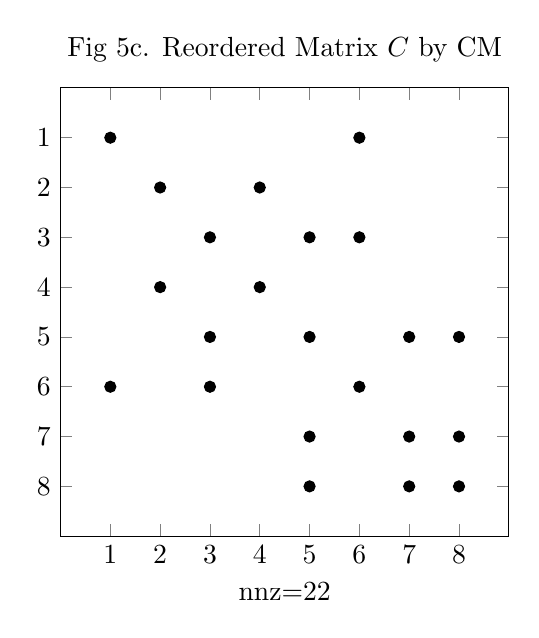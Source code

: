 \begin{tikzpicture}
    \begin{axis}
        [   unit vector ratio* = 1 1 1
        ,   y dir = reverse
        ,   xmin = 0
        ,   ymin = 0
        ,   xmax = 9
        ,   ymax = 9
        ,   xlabel = {nnz=22}
        ,   xtick = {1,2,3,4,5,6,7,8}
        ,   ytick = {1,2,3,4,5,6,7,8}
        ,   title = {Fig 5c. Reordered Matrix $C$ by CM}
        ]
        \addplot[only marks] coordinates
        {   (1,1)(1,6)
            (2,2)(2,4)
            (3,3)(3,5)(3,6)
            (4,2)(4,4)
            (5,3)(5,5)(5,7)(5,8)
            (6,1)(6,3)(6,6)
            (7,5)(7,7)(7,8)
            (8,5)(8,7)(8,8)
        };
    \end{axis}
\end{tikzpicture}

